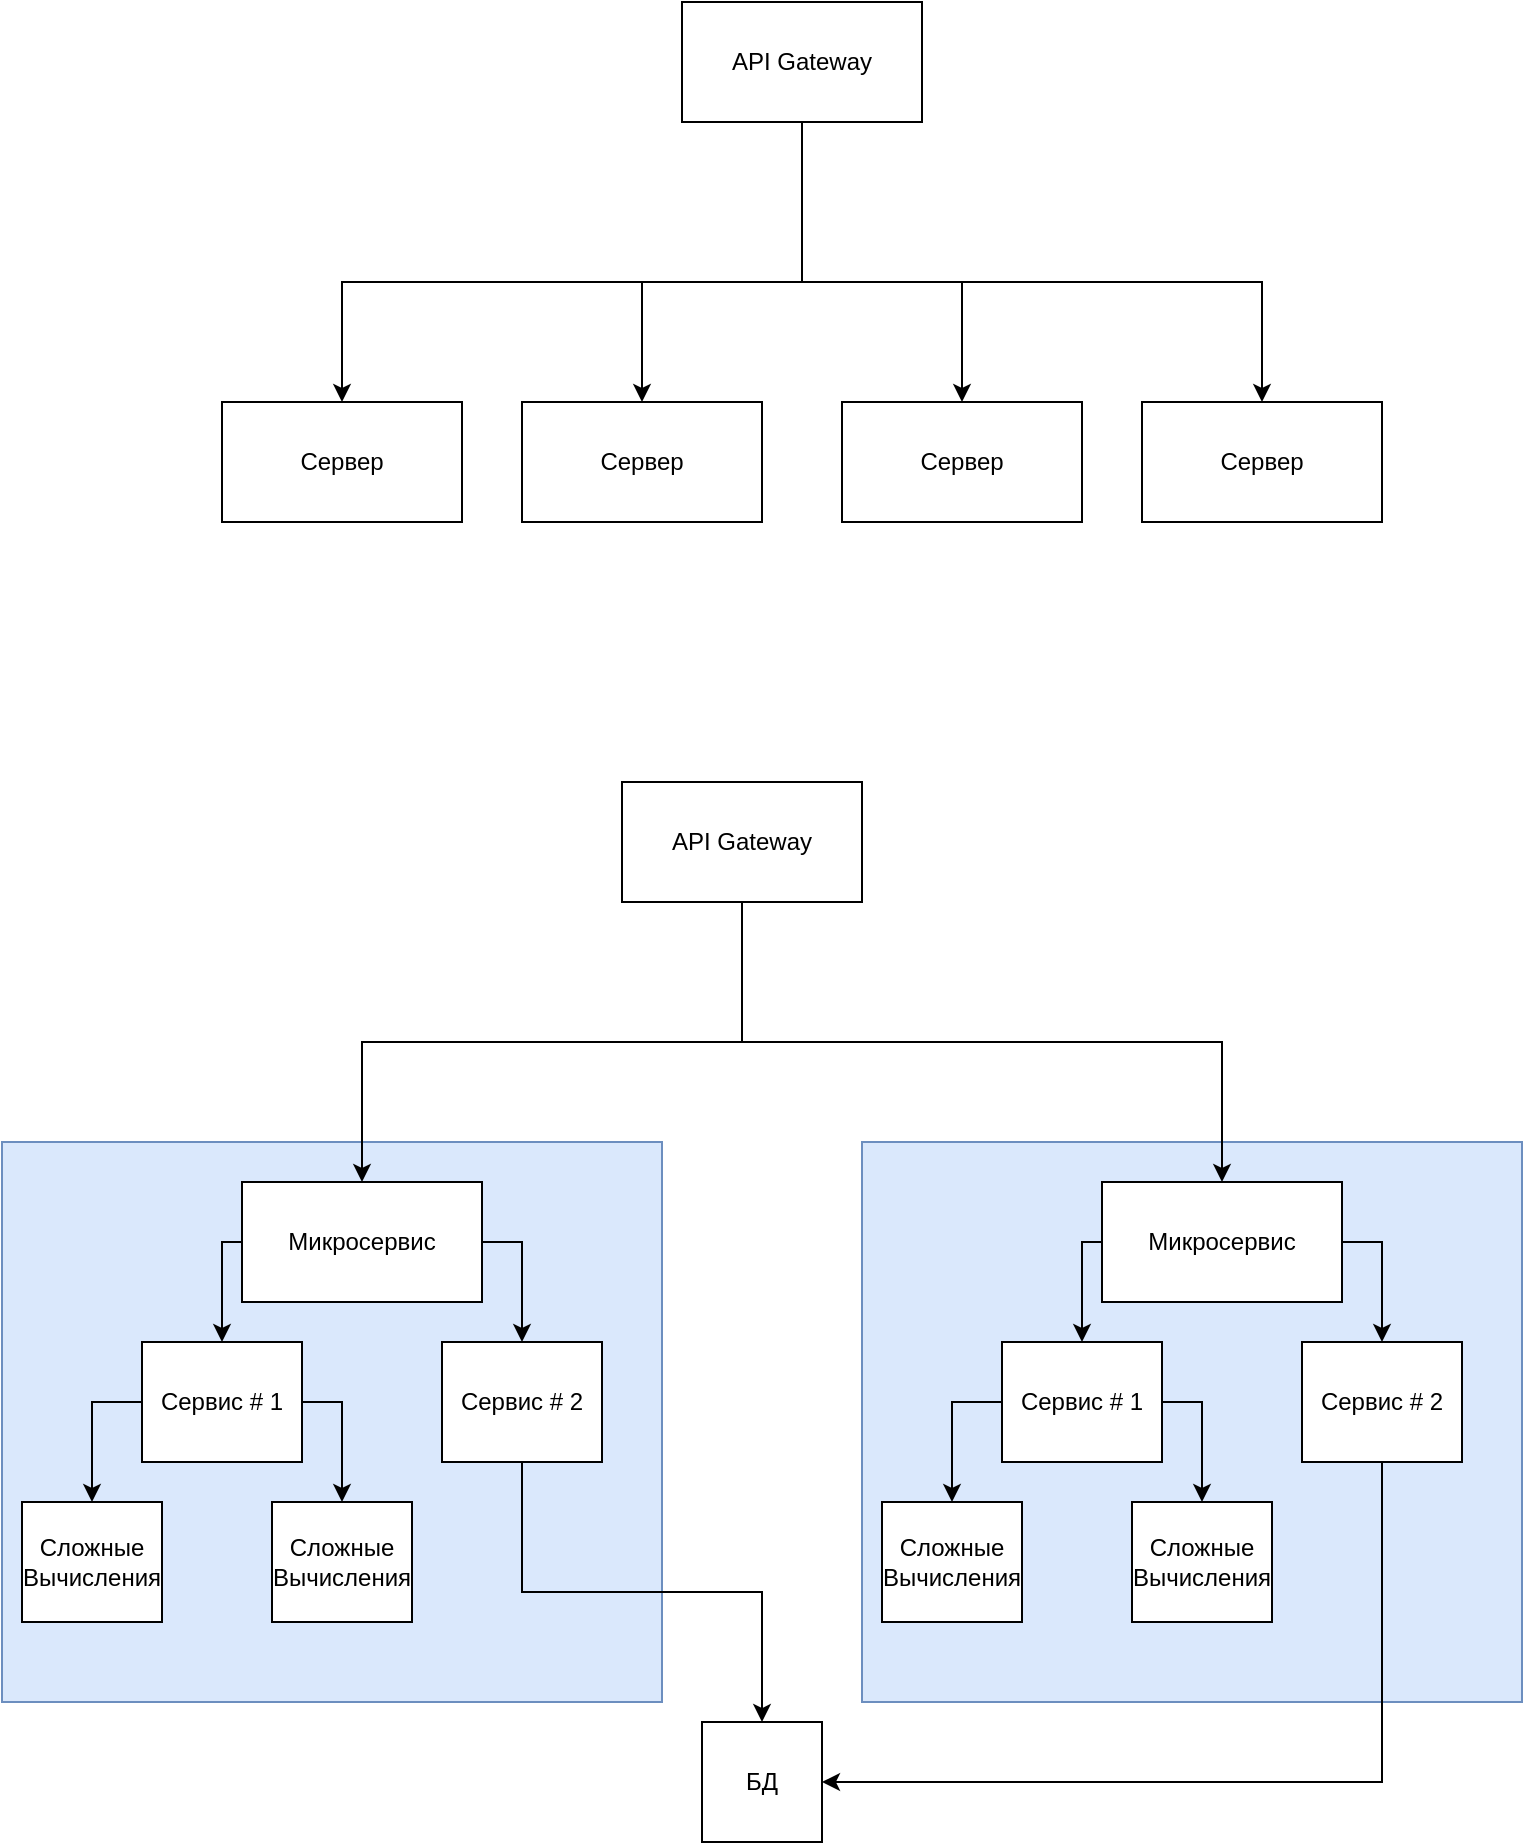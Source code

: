 <mxfile version="22.1.11" type="device">
  <diagram name="Page-1" id="2YBvvXClWsGukQMizWep">
    <mxGraphModel dx="1062" dy="547" grid="1" gridSize="10" guides="1" tooltips="1" connect="1" arrows="1" fold="1" page="1" pageScale="1" pageWidth="850" pageHeight="1100" math="0" shadow="0">
      <root>
        <mxCell id="0" />
        <mxCell id="1" parent="0" />
        <mxCell id="pQ0zGkz4VAKTAzg9yUVC-4" style="edgeStyle=orthogonalEdgeStyle;rounded=0;orthogonalLoop=1;jettySize=auto;html=1;exitX=0.5;exitY=1;exitDx=0;exitDy=0;entryX=0.5;entryY=0;entryDx=0;entryDy=0;" edge="1" parent="1" source="pQ0zGkz4VAKTAzg9yUVC-1" target="pQ0zGkz4VAKTAzg9yUVC-2">
          <mxGeometry relative="1" as="geometry">
            <mxPoint x="400" y="200" as="targetPoint" />
            <mxPoint x="399.64" y="150" as="sourcePoint" />
            <Array as="points">
              <mxPoint x="400" y="200" />
              <mxPoint x="630" y="200" />
            </Array>
          </mxGeometry>
        </mxCell>
        <mxCell id="pQ0zGkz4VAKTAzg9yUVC-1" value="API Gateway" style="rounded=0;whiteSpace=wrap;html=1;" vertex="1" parent="1">
          <mxGeometry x="340" y="60" width="120" height="60" as="geometry" />
        </mxCell>
        <mxCell id="pQ0zGkz4VAKTAzg9yUVC-2" value="Сервер" style="rounded=0;whiteSpace=wrap;html=1;" vertex="1" parent="1">
          <mxGeometry x="570" y="260" width="120" height="60" as="geometry" />
        </mxCell>
        <mxCell id="pQ0zGkz4VAKTAzg9yUVC-5" value="Сервер" style="rounded=0;whiteSpace=wrap;html=1;" vertex="1" parent="1">
          <mxGeometry x="420" y="260" width="120" height="60" as="geometry" />
        </mxCell>
        <mxCell id="pQ0zGkz4VAKTAzg9yUVC-6" value="Сервер" style="rounded=0;whiteSpace=wrap;html=1;" vertex="1" parent="1">
          <mxGeometry x="260" y="260" width="120" height="60" as="geometry" />
        </mxCell>
        <mxCell id="pQ0zGkz4VAKTAzg9yUVC-7" value="Сервер" style="rounded=0;whiteSpace=wrap;html=1;" vertex="1" parent="1">
          <mxGeometry x="110" y="260" width="120" height="60" as="geometry" />
        </mxCell>
        <mxCell id="pQ0zGkz4VAKTAzg9yUVC-8" style="edgeStyle=orthogonalEdgeStyle;rounded=0;orthogonalLoop=1;jettySize=auto;html=1;exitX=0.5;exitY=1;exitDx=0;exitDy=0;entryX=0.5;entryY=0;entryDx=0;entryDy=0;" edge="1" parent="1" source="pQ0zGkz4VAKTAzg9yUVC-1" target="pQ0zGkz4VAKTAzg9yUVC-5">
          <mxGeometry relative="1" as="geometry">
            <mxPoint x="640" y="270" as="targetPoint" />
            <mxPoint x="409.64" y="160" as="sourcePoint" />
            <Array as="points">
              <mxPoint x="400" y="200" />
              <mxPoint x="480" y="200" />
            </Array>
          </mxGeometry>
        </mxCell>
        <mxCell id="pQ0zGkz4VAKTAzg9yUVC-9" style="edgeStyle=orthogonalEdgeStyle;rounded=0;orthogonalLoop=1;jettySize=auto;html=1;entryX=0.5;entryY=0;entryDx=0;entryDy=0;" edge="1" parent="1" target="pQ0zGkz4VAKTAzg9yUVC-7">
          <mxGeometry relative="1" as="geometry">
            <mxPoint x="490" y="270" as="targetPoint" />
            <mxPoint x="400" y="200" as="sourcePoint" />
            <Array as="points">
              <mxPoint x="170" y="200" />
            </Array>
          </mxGeometry>
        </mxCell>
        <mxCell id="pQ0zGkz4VAKTAzg9yUVC-10" style="edgeStyle=orthogonalEdgeStyle;rounded=0;orthogonalLoop=1;jettySize=auto;html=1;entryX=0.5;entryY=0;entryDx=0;entryDy=0;" edge="1" parent="1" target="pQ0zGkz4VAKTAzg9yUVC-6">
          <mxGeometry relative="1" as="geometry">
            <mxPoint x="180" y="270" as="targetPoint" />
            <mxPoint x="320" y="200" as="sourcePoint" />
            <Array as="points">
              <mxPoint x="320" y="210" />
            </Array>
          </mxGeometry>
        </mxCell>
        <mxCell id="pQ0zGkz4VAKTAzg9yUVC-12" value="API Gateway" style="rounded=0;whiteSpace=wrap;html=1;" vertex="1" parent="1">
          <mxGeometry x="310" y="450" width="120" height="60" as="geometry" />
        </mxCell>
        <mxCell id="pQ0zGkz4VAKTAzg9yUVC-46" value="" style="rounded=0;whiteSpace=wrap;html=1;fillColor=#dae8fc;strokeColor=#6c8ebf;" vertex="1" parent="1">
          <mxGeometry x="430" y="630" width="330" height="280" as="geometry" />
        </mxCell>
        <mxCell id="pQ0zGkz4VAKTAzg9yUVC-27" value="" style="rounded=0;whiteSpace=wrap;html=1;fillColor=#dae8fc;strokeColor=#6c8ebf;" vertex="1" parent="1">
          <mxGeometry y="630" width="330" height="280" as="geometry" />
        </mxCell>
        <mxCell id="pQ0zGkz4VAKTAzg9yUVC-31" style="edgeStyle=orthogonalEdgeStyle;rounded=0;orthogonalLoop=1;jettySize=auto;html=1;exitX=0;exitY=0.5;exitDx=0;exitDy=0;entryX=0.5;entryY=0;entryDx=0;entryDy=0;" edge="1" parent="1" source="pQ0zGkz4VAKTAzg9yUVC-15" target="pQ0zGkz4VAKTAzg9yUVC-28">
          <mxGeometry relative="1" as="geometry">
            <Array as="points">
              <mxPoint x="110" y="680" />
            </Array>
          </mxGeometry>
        </mxCell>
        <mxCell id="pQ0zGkz4VAKTAzg9yUVC-32" style="edgeStyle=orthogonalEdgeStyle;rounded=0;orthogonalLoop=1;jettySize=auto;html=1;exitX=1;exitY=0.5;exitDx=0;exitDy=0;entryX=0.5;entryY=0;entryDx=0;entryDy=0;" edge="1" parent="1" source="pQ0zGkz4VAKTAzg9yUVC-15" target="pQ0zGkz4VAKTAzg9yUVC-29">
          <mxGeometry relative="1" as="geometry">
            <Array as="points">
              <mxPoint x="260" y="680" />
            </Array>
          </mxGeometry>
        </mxCell>
        <mxCell id="pQ0zGkz4VAKTAzg9yUVC-15" value="Микросервис" style="rounded=0;whiteSpace=wrap;html=1;" vertex="1" parent="1">
          <mxGeometry x="120" y="650" width="120" height="60" as="geometry" />
        </mxCell>
        <mxCell id="pQ0zGkz4VAKTAzg9yUVC-19" style="edgeStyle=orthogonalEdgeStyle;rounded=0;orthogonalLoop=1;jettySize=auto;html=1;entryX=0.5;entryY=0;entryDx=0;entryDy=0;exitX=0.5;exitY=1;exitDx=0;exitDy=0;" edge="1" parent="1" target="pQ0zGkz4VAKTAzg9yUVC-15" source="pQ0zGkz4VAKTAzg9yUVC-12">
          <mxGeometry relative="1" as="geometry">
            <mxPoint x="150" y="660" as="targetPoint" />
            <mxPoint x="290" y="590" as="sourcePoint" />
            <Array as="points">
              <mxPoint x="370" y="580" />
              <mxPoint x="180" y="580" />
            </Array>
          </mxGeometry>
        </mxCell>
        <mxCell id="pQ0zGkz4VAKTAzg9yUVC-20" style="edgeStyle=orthogonalEdgeStyle;rounded=0;orthogonalLoop=1;jettySize=auto;html=1;entryX=0.5;entryY=0;entryDx=0;entryDy=0;exitX=0.5;exitY=1;exitDx=0;exitDy=0;" edge="1" parent="1" source="pQ0zGkz4VAKTAzg9yUVC-12" target="pQ0zGkz4VAKTAzg9yUVC-49">
          <mxGeometry relative="1" as="geometry">
            <mxPoint x="450.0" y="650" as="targetPoint" />
            <mxPoint x="380" y="520" as="sourcePoint" />
            <Array as="points">
              <mxPoint x="370" y="580" />
              <mxPoint x="610" y="580" />
            </Array>
          </mxGeometry>
        </mxCell>
        <mxCell id="pQ0zGkz4VAKTAzg9yUVC-21" value="Сложные Вычисления" style="rounded=0;whiteSpace=wrap;html=1;" vertex="1" parent="1">
          <mxGeometry x="10" y="810" width="70" height="60" as="geometry" />
        </mxCell>
        <mxCell id="pQ0zGkz4VAKTAzg9yUVC-23" value="БД" style="rounded=0;whiteSpace=wrap;html=1;" vertex="1" parent="1">
          <mxGeometry x="350" y="920" width="60" height="60" as="geometry" />
        </mxCell>
        <mxCell id="pQ0zGkz4VAKTAzg9yUVC-24" value="Сложные Вычисления" style="rounded=0;whiteSpace=wrap;html=1;" vertex="1" parent="1">
          <mxGeometry x="135" y="810" width="70" height="60" as="geometry" />
        </mxCell>
        <mxCell id="pQ0zGkz4VAKTAzg9yUVC-34" style="edgeStyle=orthogonalEdgeStyle;rounded=0;orthogonalLoop=1;jettySize=auto;html=1;exitX=0;exitY=0.5;exitDx=0;exitDy=0;entryX=0.5;entryY=0;entryDx=0;entryDy=0;" edge="1" parent="1" source="pQ0zGkz4VAKTAzg9yUVC-28" target="pQ0zGkz4VAKTAzg9yUVC-21">
          <mxGeometry relative="1" as="geometry" />
        </mxCell>
        <mxCell id="pQ0zGkz4VAKTAzg9yUVC-35" style="edgeStyle=orthogonalEdgeStyle;rounded=0;orthogonalLoop=1;jettySize=auto;html=1;exitX=1;exitY=0.5;exitDx=0;exitDy=0;entryX=0.5;entryY=0;entryDx=0;entryDy=0;" edge="1" parent="1" source="pQ0zGkz4VAKTAzg9yUVC-28" target="pQ0zGkz4VAKTAzg9yUVC-24">
          <mxGeometry relative="1" as="geometry" />
        </mxCell>
        <mxCell id="pQ0zGkz4VAKTAzg9yUVC-28" value="Сервис # 1" style="rounded=0;whiteSpace=wrap;html=1;" vertex="1" parent="1">
          <mxGeometry x="70" y="730" width="80" height="60" as="geometry" />
        </mxCell>
        <mxCell id="pQ0zGkz4VAKTAzg9yUVC-36" style="edgeStyle=orthogonalEdgeStyle;rounded=0;orthogonalLoop=1;jettySize=auto;html=1;exitX=0.5;exitY=1;exitDx=0;exitDy=0;entryX=0.5;entryY=0;entryDx=0;entryDy=0;" edge="1" parent="1" source="pQ0zGkz4VAKTAzg9yUVC-29" target="pQ0zGkz4VAKTAzg9yUVC-23">
          <mxGeometry relative="1" as="geometry" />
        </mxCell>
        <mxCell id="pQ0zGkz4VAKTAzg9yUVC-29" value="Сервис # 2" style="rounded=0;whiteSpace=wrap;html=1;" vertex="1" parent="1">
          <mxGeometry x="220" y="730" width="80" height="60" as="geometry" />
        </mxCell>
        <mxCell id="pQ0zGkz4VAKTAzg9yUVC-47" style="edgeStyle=orthogonalEdgeStyle;rounded=0;orthogonalLoop=1;jettySize=auto;html=1;exitX=0;exitY=0.5;exitDx=0;exitDy=0;entryX=0.5;entryY=0;entryDx=0;entryDy=0;" edge="1" parent="1" source="pQ0zGkz4VAKTAzg9yUVC-49" target="pQ0zGkz4VAKTAzg9yUVC-54">
          <mxGeometry relative="1" as="geometry">
            <Array as="points">
              <mxPoint x="540" y="680" />
            </Array>
          </mxGeometry>
        </mxCell>
        <mxCell id="pQ0zGkz4VAKTAzg9yUVC-48" style="edgeStyle=orthogonalEdgeStyle;rounded=0;orthogonalLoop=1;jettySize=auto;html=1;exitX=1;exitY=0.5;exitDx=0;exitDy=0;entryX=0.5;entryY=0;entryDx=0;entryDy=0;" edge="1" parent="1" source="pQ0zGkz4VAKTAzg9yUVC-49" target="pQ0zGkz4VAKTAzg9yUVC-55">
          <mxGeometry relative="1" as="geometry">
            <Array as="points">
              <mxPoint x="690" y="680" />
            </Array>
          </mxGeometry>
        </mxCell>
        <mxCell id="pQ0zGkz4VAKTAzg9yUVC-49" value="Микросервис" style="rounded=0;whiteSpace=wrap;html=1;" vertex="1" parent="1">
          <mxGeometry x="550" y="650" width="120" height="60" as="geometry" />
        </mxCell>
        <mxCell id="pQ0zGkz4VAKTAzg9yUVC-50" value="Сложные Вычисления" style="rounded=0;whiteSpace=wrap;html=1;" vertex="1" parent="1">
          <mxGeometry x="440" y="810" width="70" height="60" as="geometry" />
        </mxCell>
        <mxCell id="pQ0zGkz4VAKTAzg9yUVC-51" value="Сложные Вычисления" style="rounded=0;whiteSpace=wrap;html=1;" vertex="1" parent="1">
          <mxGeometry x="565" y="810" width="70" height="60" as="geometry" />
        </mxCell>
        <mxCell id="pQ0zGkz4VAKTAzg9yUVC-52" style="edgeStyle=orthogonalEdgeStyle;rounded=0;orthogonalLoop=1;jettySize=auto;html=1;exitX=0;exitY=0.5;exitDx=0;exitDy=0;entryX=0.5;entryY=0;entryDx=0;entryDy=0;" edge="1" parent="1" source="pQ0zGkz4VAKTAzg9yUVC-54" target="pQ0zGkz4VAKTAzg9yUVC-50">
          <mxGeometry relative="1" as="geometry" />
        </mxCell>
        <mxCell id="pQ0zGkz4VAKTAzg9yUVC-53" style="edgeStyle=orthogonalEdgeStyle;rounded=0;orthogonalLoop=1;jettySize=auto;html=1;exitX=1;exitY=0.5;exitDx=0;exitDy=0;entryX=0.5;entryY=0;entryDx=0;entryDy=0;" edge="1" parent="1" source="pQ0zGkz4VAKTAzg9yUVC-54" target="pQ0zGkz4VAKTAzg9yUVC-51">
          <mxGeometry relative="1" as="geometry" />
        </mxCell>
        <mxCell id="pQ0zGkz4VAKTAzg9yUVC-54" value="Сервис # 1" style="rounded=0;whiteSpace=wrap;html=1;" vertex="1" parent="1">
          <mxGeometry x="500" y="730" width="80" height="60" as="geometry" />
        </mxCell>
        <mxCell id="pQ0zGkz4VAKTAzg9yUVC-56" style="edgeStyle=orthogonalEdgeStyle;rounded=0;orthogonalLoop=1;jettySize=auto;html=1;exitX=0.5;exitY=1;exitDx=0;exitDy=0;entryX=1;entryY=0.5;entryDx=0;entryDy=0;" edge="1" parent="1" source="pQ0zGkz4VAKTAzg9yUVC-55" target="pQ0zGkz4VAKTAzg9yUVC-23">
          <mxGeometry relative="1" as="geometry" />
        </mxCell>
        <mxCell id="pQ0zGkz4VAKTAzg9yUVC-55" value="Сервис # 2" style="rounded=0;whiteSpace=wrap;html=1;" vertex="1" parent="1">
          <mxGeometry x="650" y="730" width="80" height="60" as="geometry" />
        </mxCell>
      </root>
    </mxGraphModel>
  </diagram>
</mxfile>
